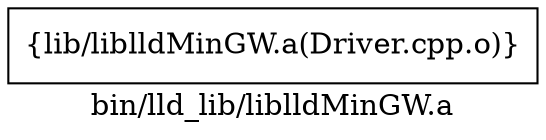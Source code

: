 digraph "bin/lld_lib/liblldMinGW.a" {
	label="bin/lld_lib/liblldMinGW.a";
	rankdir=LR;

	Node0x55fd7b816d08 [shape=record,shape=box,group=0,label="{lib/liblldMinGW.a(Driver.cpp.o)}"];
}
